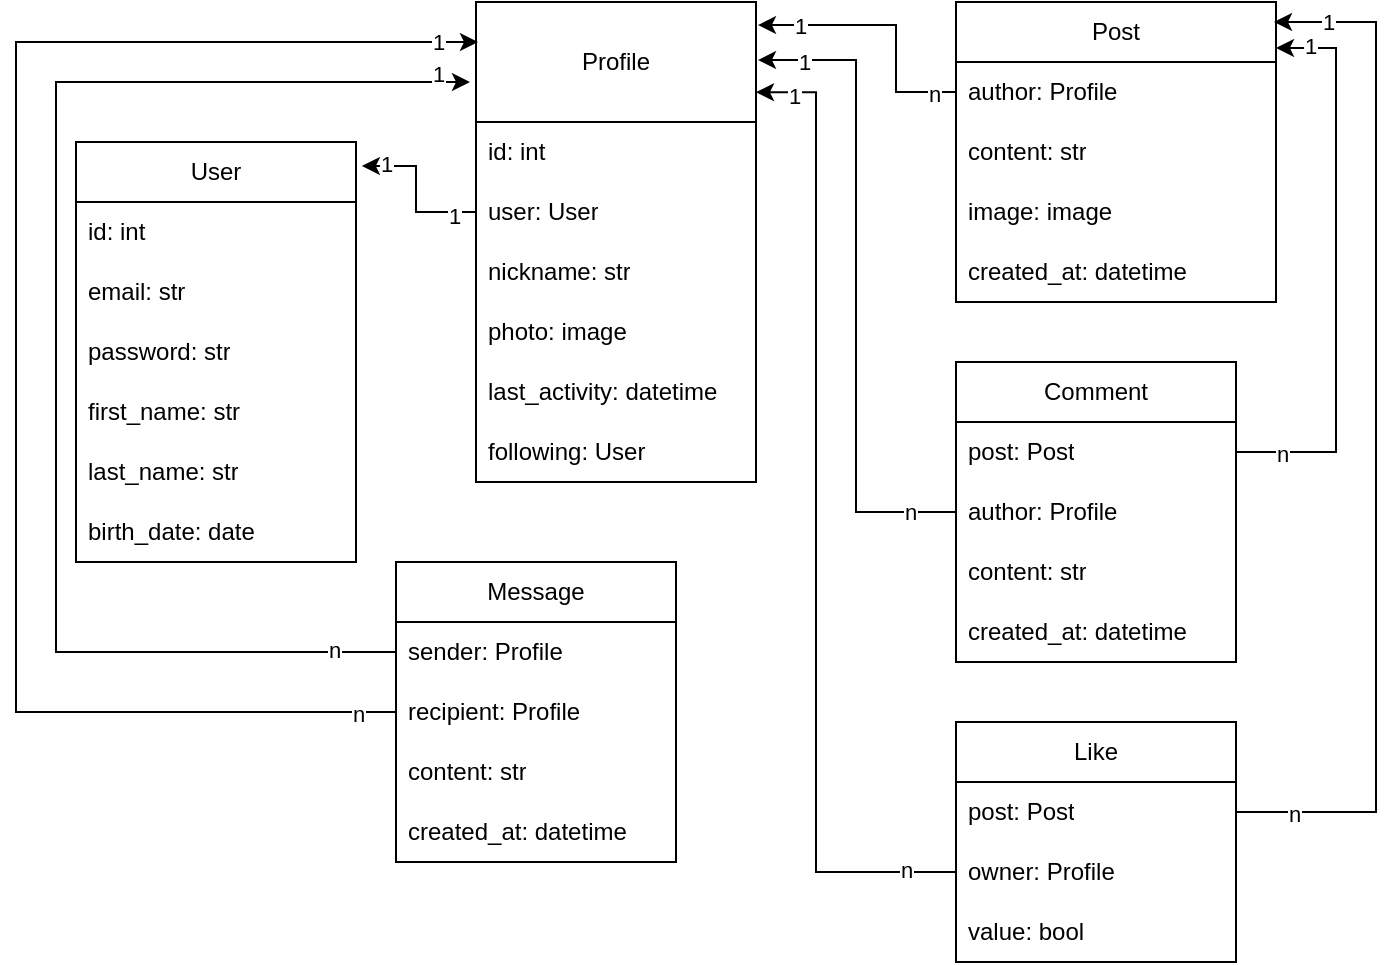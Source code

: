 <mxfile version="24.7.6">
  <diagram name="Сторінка-1" id="qjbeGbhkPQluDLdZ4n-W">
    <mxGraphModel dx="954" dy="606" grid="1" gridSize="10" guides="1" tooltips="1" connect="1" arrows="1" fold="1" page="1" pageScale="1" pageWidth="827" pageHeight="1169" math="0" shadow="0">
      <root>
        <mxCell id="0" />
        <mxCell id="1" parent="0" />
        <mxCell id="wa5i-GCasmKYv-Ap6QYX-1" value="User" style="swimlane;fontStyle=0;childLayout=stackLayout;horizontal=1;startSize=30;horizontalStack=0;resizeParent=1;resizeParentMax=0;resizeLast=0;collapsible=1;marginBottom=0;whiteSpace=wrap;html=1;" vertex="1" parent="1">
          <mxGeometry x="80" y="110" width="140" height="210" as="geometry" />
        </mxCell>
        <mxCell id="wa5i-GCasmKYv-Ap6QYX-2" value="id: int" style="text;strokeColor=none;fillColor=none;align=left;verticalAlign=middle;spacingLeft=4;spacingRight=4;overflow=hidden;points=[[0,0.5],[1,0.5]];portConstraint=eastwest;rotatable=0;whiteSpace=wrap;html=1;" vertex="1" parent="wa5i-GCasmKYv-Ap6QYX-1">
          <mxGeometry y="30" width="140" height="30" as="geometry" />
        </mxCell>
        <mxCell id="wa5i-GCasmKYv-Ap6QYX-3" value="email: str" style="text;strokeColor=none;fillColor=none;align=left;verticalAlign=middle;spacingLeft=4;spacingRight=4;overflow=hidden;points=[[0,0.5],[1,0.5]];portConstraint=eastwest;rotatable=0;whiteSpace=wrap;html=1;" vertex="1" parent="wa5i-GCasmKYv-Ap6QYX-1">
          <mxGeometry y="60" width="140" height="30" as="geometry" />
        </mxCell>
        <mxCell id="wa5i-GCasmKYv-Ap6QYX-4" value="password: str" style="text;strokeColor=none;fillColor=none;align=left;verticalAlign=middle;spacingLeft=4;spacingRight=4;overflow=hidden;points=[[0,0.5],[1,0.5]];portConstraint=eastwest;rotatable=0;whiteSpace=wrap;html=1;" vertex="1" parent="wa5i-GCasmKYv-Ap6QYX-1">
          <mxGeometry y="90" width="140" height="30" as="geometry" />
        </mxCell>
        <mxCell id="wa5i-GCasmKYv-Ap6QYX-5" value="first_name: str" style="text;strokeColor=none;fillColor=none;align=left;verticalAlign=middle;spacingLeft=4;spacingRight=4;overflow=hidden;points=[[0,0.5],[1,0.5]];portConstraint=eastwest;rotatable=0;whiteSpace=wrap;html=1;" vertex="1" parent="wa5i-GCasmKYv-Ap6QYX-1">
          <mxGeometry y="120" width="140" height="30" as="geometry" />
        </mxCell>
        <mxCell id="wa5i-GCasmKYv-Ap6QYX-6" value="last_name: str" style="text;strokeColor=none;fillColor=none;align=left;verticalAlign=middle;spacingLeft=4;spacingRight=4;overflow=hidden;points=[[0,0.5],[1,0.5]];portConstraint=eastwest;rotatable=0;whiteSpace=wrap;html=1;" vertex="1" parent="wa5i-GCasmKYv-Ap6QYX-1">
          <mxGeometry y="150" width="140" height="30" as="geometry" />
        </mxCell>
        <mxCell id="wa5i-GCasmKYv-Ap6QYX-8" value="birth_date: date" style="text;strokeColor=none;fillColor=none;align=left;verticalAlign=middle;spacingLeft=4;spacingRight=4;overflow=hidden;points=[[0,0.5],[1,0.5]];portConstraint=eastwest;rotatable=0;whiteSpace=wrap;html=1;" vertex="1" parent="wa5i-GCasmKYv-Ap6QYX-1">
          <mxGeometry y="180" width="140" height="30" as="geometry" />
        </mxCell>
        <mxCell id="wa5i-GCasmKYv-Ap6QYX-11" value="Post" style="swimlane;fontStyle=0;childLayout=stackLayout;horizontal=1;startSize=30;horizontalStack=0;resizeParent=1;resizeParentMax=0;resizeLast=0;collapsible=1;marginBottom=0;whiteSpace=wrap;html=1;" vertex="1" parent="1">
          <mxGeometry x="520" y="40" width="160" height="150" as="geometry" />
        </mxCell>
        <mxCell id="wa5i-GCasmKYv-Ap6QYX-12" value="author: Profile" style="text;strokeColor=none;fillColor=none;align=left;verticalAlign=middle;spacingLeft=4;spacingRight=4;overflow=hidden;points=[[0,0.5],[1,0.5]];portConstraint=eastwest;rotatable=0;whiteSpace=wrap;html=1;" vertex="1" parent="wa5i-GCasmKYv-Ap6QYX-11">
          <mxGeometry y="30" width="160" height="30" as="geometry" />
        </mxCell>
        <mxCell id="wa5i-GCasmKYv-Ap6QYX-13" value="content: str" style="text;strokeColor=none;fillColor=none;align=left;verticalAlign=middle;spacingLeft=4;spacingRight=4;overflow=hidden;points=[[0,0.5],[1,0.5]];portConstraint=eastwest;rotatable=0;whiteSpace=wrap;html=1;" vertex="1" parent="wa5i-GCasmKYv-Ap6QYX-11">
          <mxGeometry y="60" width="160" height="30" as="geometry" />
        </mxCell>
        <mxCell id="wa5i-GCasmKYv-Ap6QYX-14" value="image: image" style="text;strokeColor=none;fillColor=none;align=left;verticalAlign=middle;spacingLeft=4;spacingRight=4;overflow=hidden;points=[[0,0.5],[1,0.5]];portConstraint=eastwest;rotatable=0;whiteSpace=wrap;html=1;" vertex="1" parent="wa5i-GCasmKYv-Ap6QYX-11">
          <mxGeometry y="90" width="160" height="30" as="geometry" />
        </mxCell>
        <mxCell id="wa5i-GCasmKYv-Ap6QYX-15" value="created_at: datetime" style="text;strokeColor=none;fillColor=none;align=left;verticalAlign=middle;spacingLeft=4;spacingRight=4;overflow=hidden;points=[[0,0.5],[1,0.5]];portConstraint=eastwest;rotatable=0;whiteSpace=wrap;html=1;" vertex="1" parent="wa5i-GCasmKYv-Ap6QYX-11">
          <mxGeometry y="120" width="160" height="30" as="geometry" />
        </mxCell>
        <mxCell id="wa5i-GCasmKYv-Ap6QYX-17" value="Like" style="swimlane;fontStyle=0;childLayout=stackLayout;horizontal=1;startSize=30;horizontalStack=0;resizeParent=1;resizeParentMax=0;resizeLast=0;collapsible=1;marginBottom=0;whiteSpace=wrap;html=1;" vertex="1" parent="1">
          <mxGeometry x="520" y="400" width="140" height="120" as="geometry" />
        </mxCell>
        <mxCell id="wa5i-GCasmKYv-Ap6QYX-19" value="post: Post" style="text;strokeColor=none;fillColor=none;align=left;verticalAlign=middle;spacingLeft=4;spacingRight=4;overflow=hidden;points=[[0,0.5],[1,0.5]];portConstraint=eastwest;rotatable=0;whiteSpace=wrap;html=1;" vertex="1" parent="wa5i-GCasmKYv-Ap6QYX-17">
          <mxGeometry y="30" width="140" height="30" as="geometry" />
        </mxCell>
        <mxCell id="wa5i-GCasmKYv-Ap6QYX-20" value="owner: Profile" style="text;strokeColor=none;fillColor=none;align=left;verticalAlign=middle;spacingLeft=4;spacingRight=4;overflow=hidden;points=[[0,0.5],[1,0.5]];portConstraint=eastwest;rotatable=0;whiteSpace=wrap;html=1;" vertex="1" parent="wa5i-GCasmKYv-Ap6QYX-17">
          <mxGeometry y="60" width="140" height="30" as="geometry" />
        </mxCell>
        <mxCell id="wa5i-GCasmKYv-Ap6QYX-18" value="value: bool" style="text;strokeColor=none;fillColor=none;align=left;verticalAlign=middle;spacingLeft=4;spacingRight=4;overflow=hidden;points=[[0,0.5],[1,0.5]];portConstraint=eastwest;rotatable=0;whiteSpace=wrap;html=1;" vertex="1" parent="wa5i-GCasmKYv-Ap6QYX-17">
          <mxGeometry y="90" width="140" height="30" as="geometry" />
        </mxCell>
        <mxCell id="wa5i-GCasmKYv-Ap6QYX-21" value="Profile" style="swimlane;fontStyle=0;childLayout=stackLayout;horizontal=1;startSize=60;horizontalStack=0;resizeParent=1;resizeParentMax=0;resizeLast=0;collapsible=1;marginBottom=0;whiteSpace=wrap;html=1;" vertex="1" parent="1">
          <mxGeometry x="280" y="40" width="140" height="240" as="geometry" />
        </mxCell>
        <mxCell id="wa5i-GCasmKYv-Ap6QYX-22" value="id: int" style="text;strokeColor=none;fillColor=none;align=left;verticalAlign=middle;spacingLeft=4;spacingRight=4;overflow=hidden;points=[[0,0.5],[1,0.5]];portConstraint=eastwest;rotatable=0;whiteSpace=wrap;html=1;" vertex="1" parent="wa5i-GCasmKYv-Ap6QYX-21">
          <mxGeometry y="60" width="140" height="30" as="geometry" />
        </mxCell>
        <mxCell id="wa5i-GCasmKYv-Ap6QYX-27" value="user: User" style="text;strokeColor=none;fillColor=none;align=left;verticalAlign=middle;spacingLeft=4;spacingRight=4;overflow=hidden;points=[[0,0.5],[1,0.5]];portConstraint=eastwest;rotatable=0;whiteSpace=wrap;html=1;" vertex="1" parent="wa5i-GCasmKYv-Ap6QYX-21">
          <mxGeometry y="90" width="140" height="30" as="geometry" />
        </mxCell>
        <mxCell id="wa5i-GCasmKYv-Ap6QYX-29" value="nickname: str" style="text;strokeColor=none;fillColor=none;align=left;verticalAlign=middle;spacingLeft=4;spacingRight=4;overflow=hidden;points=[[0,0.5],[1,0.5]];portConstraint=eastwest;rotatable=0;whiteSpace=wrap;html=1;" vertex="1" parent="wa5i-GCasmKYv-Ap6QYX-21">
          <mxGeometry y="120" width="140" height="30" as="geometry" />
        </mxCell>
        <mxCell id="wa5i-GCasmKYv-Ap6QYX-30" value="photo: image" style="text;strokeColor=none;fillColor=none;align=left;verticalAlign=middle;spacingLeft=4;spacingRight=4;overflow=hidden;points=[[0,0.5],[1,0.5]];portConstraint=eastwest;rotatable=0;whiteSpace=wrap;html=1;" vertex="1" parent="wa5i-GCasmKYv-Ap6QYX-21">
          <mxGeometry y="150" width="140" height="30" as="geometry" />
        </mxCell>
        <mxCell id="wa5i-GCasmKYv-Ap6QYX-32" value="last_activity: datetime" style="text;strokeColor=none;fillColor=none;align=left;verticalAlign=middle;spacingLeft=4;spacingRight=4;overflow=hidden;points=[[0,0.5],[1,0.5]];portConstraint=eastwest;rotatable=0;whiteSpace=wrap;html=1;" vertex="1" parent="wa5i-GCasmKYv-Ap6QYX-21">
          <mxGeometry y="180" width="140" height="30" as="geometry" />
        </mxCell>
        <mxCell id="wa5i-GCasmKYv-Ap6QYX-33" value="following: User" style="text;strokeColor=none;fillColor=none;align=left;verticalAlign=middle;spacingLeft=4;spacingRight=4;overflow=hidden;points=[[0,0.5],[1,0.5]];portConstraint=eastwest;rotatable=0;whiteSpace=wrap;html=1;" vertex="1" parent="wa5i-GCasmKYv-Ap6QYX-21">
          <mxGeometry y="210" width="140" height="30" as="geometry" />
        </mxCell>
        <mxCell id="wa5i-GCasmKYv-Ap6QYX-34" style="edgeStyle=orthogonalEdgeStyle;rounded=0;orthogonalLoop=1;jettySize=auto;html=1;exitX=0;exitY=0.5;exitDx=0;exitDy=0;entryX=1.021;entryY=0.057;entryDx=0;entryDy=0;entryPerimeter=0;" edge="1" parent="1" source="wa5i-GCasmKYv-Ap6QYX-27" target="wa5i-GCasmKYv-Ap6QYX-1">
          <mxGeometry relative="1" as="geometry" />
        </mxCell>
        <mxCell id="wa5i-GCasmKYv-Ap6QYX-35" value="1" style="edgeLabel;html=1;align=center;verticalAlign=middle;resizable=0;points=[];" vertex="1" connectable="0" parent="wa5i-GCasmKYv-Ap6QYX-34">
          <mxGeometry x="0.707" y="-1" relative="1" as="geometry">
            <mxPoint as="offset" />
          </mxGeometry>
        </mxCell>
        <mxCell id="wa5i-GCasmKYv-Ap6QYX-36" value="1" style="edgeLabel;html=1;align=center;verticalAlign=middle;resizable=0;points=[];" vertex="1" connectable="0" parent="wa5i-GCasmKYv-Ap6QYX-34">
          <mxGeometry x="-0.723" y="2" relative="1" as="geometry">
            <mxPoint as="offset" />
          </mxGeometry>
        </mxCell>
        <mxCell id="wa5i-GCasmKYv-Ap6QYX-38" style="edgeStyle=orthogonalEdgeStyle;rounded=0;orthogonalLoop=1;jettySize=auto;html=1;exitX=0;exitY=0.5;exitDx=0;exitDy=0;entryX=1.007;entryY=0.048;entryDx=0;entryDy=0;entryPerimeter=0;" edge="1" parent="1" source="wa5i-GCasmKYv-Ap6QYX-12" target="wa5i-GCasmKYv-Ap6QYX-21">
          <mxGeometry relative="1" as="geometry">
            <Array as="points">
              <mxPoint x="490" y="85" />
              <mxPoint x="490" y="52" />
            </Array>
          </mxGeometry>
        </mxCell>
        <mxCell id="wa5i-GCasmKYv-Ap6QYX-39" value="n" style="edgeLabel;html=1;align=center;verticalAlign=middle;resizable=0;points=[];" vertex="1" connectable="0" parent="wa5i-GCasmKYv-Ap6QYX-38">
          <mxGeometry x="-0.824" y="1" relative="1" as="geometry">
            <mxPoint as="offset" />
          </mxGeometry>
        </mxCell>
        <mxCell id="wa5i-GCasmKYv-Ap6QYX-40" value="1" style="edgeLabel;html=1;align=center;verticalAlign=middle;resizable=0;points=[];" vertex="1" connectable="0" parent="wa5i-GCasmKYv-Ap6QYX-38">
          <mxGeometry x="0.686" relative="1" as="geometry">
            <mxPoint as="offset" />
          </mxGeometry>
        </mxCell>
        <mxCell id="wa5i-GCasmKYv-Ap6QYX-41" value="Comment" style="swimlane;fontStyle=0;childLayout=stackLayout;horizontal=1;startSize=30;horizontalStack=0;resizeParent=1;resizeParentMax=0;resizeLast=0;collapsible=1;marginBottom=0;whiteSpace=wrap;html=1;" vertex="1" parent="1">
          <mxGeometry x="520" y="220" width="140" height="150" as="geometry" />
        </mxCell>
        <mxCell id="wa5i-GCasmKYv-Ap6QYX-42" value="post: Post" style="text;strokeColor=none;fillColor=none;align=left;verticalAlign=middle;spacingLeft=4;spacingRight=4;overflow=hidden;points=[[0,0.5],[1,0.5]];portConstraint=eastwest;rotatable=0;whiteSpace=wrap;html=1;" vertex="1" parent="wa5i-GCasmKYv-Ap6QYX-41">
          <mxGeometry y="30" width="140" height="30" as="geometry" />
        </mxCell>
        <mxCell id="wa5i-GCasmKYv-Ap6QYX-43" value="author: Profile" style="text;strokeColor=none;fillColor=none;align=left;verticalAlign=middle;spacingLeft=4;spacingRight=4;overflow=hidden;points=[[0,0.5],[1,0.5]];portConstraint=eastwest;rotatable=0;whiteSpace=wrap;html=1;" vertex="1" parent="wa5i-GCasmKYv-Ap6QYX-41">
          <mxGeometry y="60" width="140" height="30" as="geometry" />
        </mxCell>
        <mxCell id="wa5i-GCasmKYv-Ap6QYX-44" value="content: str" style="text;strokeColor=none;fillColor=none;align=left;verticalAlign=middle;spacingLeft=4;spacingRight=4;overflow=hidden;points=[[0,0.5],[1,0.5]];portConstraint=eastwest;rotatable=0;whiteSpace=wrap;html=1;" vertex="1" parent="wa5i-GCasmKYv-Ap6QYX-41">
          <mxGeometry y="90" width="140" height="30" as="geometry" />
        </mxCell>
        <mxCell id="wa5i-GCasmKYv-Ap6QYX-45" value="created_at: datetime" style="text;strokeColor=none;fillColor=none;align=left;verticalAlign=middle;spacingLeft=4;spacingRight=4;overflow=hidden;points=[[0,0.5],[1,0.5]];portConstraint=eastwest;rotatable=0;whiteSpace=wrap;html=1;" vertex="1" parent="wa5i-GCasmKYv-Ap6QYX-41">
          <mxGeometry y="120" width="140" height="30" as="geometry" />
        </mxCell>
        <mxCell id="wa5i-GCasmKYv-Ap6QYX-49" style="edgeStyle=orthogonalEdgeStyle;rounded=0;orthogonalLoop=1;jettySize=auto;html=1;exitX=1;exitY=0.5;exitDx=0;exitDy=0;" edge="1" parent="1" source="wa5i-GCasmKYv-Ap6QYX-19">
          <mxGeometry relative="1" as="geometry">
            <mxPoint x="679" y="50" as="targetPoint" />
            <Array as="points">
              <mxPoint x="730" y="445" />
              <mxPoint x="730" y="50" />
              <mxPoint x="679" y="50" />
            </Array>
          </mxGeometry>
        </mxCell>
        <mxCell id="wa5i-GCasmKYv-Ap6QYX-50" value="n" style="edgeLabel;html=1;align=center;verticalAlign=middle;resizable=0;points=[];" vertex="1" connectable="0" parent="wa5i-GCasmKYv-Ap6QYX-49">
          <mxGeometry x="-0.888" y="-1" relative="1" as="geometry">
            <mxPoint as="offset" />
          </mxGeometry>
        </mxCell>
        <mxCell id="wa5i-GCasmKYv-Ap6QYX-51" value="1" style="edgeLabel;html=1;align=center;verticalAlign=middle;resizable=0;points=[];" vertex="1" connectable="0" parent="wa5i-GCasmKYv-Ap6QYX-49">
          <mxGeometry x="0.895" relative="1" as="geometry">
            <mxPoint as="offset" />
          </mxGeometry>
        </mxCell>
        <mxCell id="wa5i-GCasmKYv-Ap6QYX-52" style="edgeStyle=orthogonalEdgeStyle;rounded=0;orthogonalLoop=1;jettySize=auto;html=1;exitX=1;exitY=0.5;exitDx=0;exitDy=0;entryX=1;entryY=0.153;entryDx=0;entryDy=0;entryPerimeter=0;" edge="1" parent="1" source="wa5i-GCasmKYv-Ap6QYX-42" target="wa5i-GCasmKYv-Ap6QYX-11">
          <mxGeometry relative="1" as="geometry">
            <Array as="points">
              <mxPoint x="710" y="265" />
              <mxPoint x="710" y="63" />
            </Array>
          </mxGeometry>
        </mxCell>
        <mxCell id="wa5i-GCasmKYv-Ap6QYX-53" value="1" style="edgeLabel;html=1;align=center;verticalAlign=middle;resizable=0;points=[];" vertex="1" connectable="0" parent="wa5i-GCasmKYv-Ap6QYX-52">
          <mxGeometry x="0.879" y="-1" relative="1" as="geometry">
            <mxPoint as="offset" />
          </mxGeometry>
        </mxCell>
        <mxCell id="wa5i-GCasmKYv-Ap6QYX-54" value="n" style="edgeLabel;html=1;align=center;verticalAlign=middle;resizable=0;points=[];" vertex="1" connectable="0" parent="wa5i-GCasmKYv-Ap6QYX-52">
          <mxGeometry x="-0.837" y="-1" relative="1" as="geometry">
            <mxPoint as="offset" />
          </mxGeometry>
        </mxCell>
        <mxCell id="wa5i-GCasmKYv-Ap6QYX-56" style="edgeStyle=orthogonalEdgeStyle;rounded=0;orthogonalLoop=1;jettySize=auto;html=1;exitX=0;exitY=0.5;exitDx=0;exitDy=0;entryX=1.007;entryY=0.121;entryDx=0;entryDy=0;entryPerimeter=0;" edge="1" parent="1" source="wa5i-GCasmKYv-Ap6QYX-43" target="wa5i-GCasmKYv-Ap6QYX-21">
          <mxGeometry relative="1" as="geometry">
            <mxPoint x="422" y="70" as="targetPoint" />
            <Array as="points">
              <mxPoint x="470" y="295" />
              <mxPoint x="470" y="69" />
            </Array>
          </mxGeometry>
        </mxCell>
        <mxCell id="wa5i-GCasmKYv-Ap6QYX-57" value="n" style="edgeLabel;html=1;align=center;verticalAlign=middle;resizable=0;points=[];" vertex="1" connectable="0" parent="wa5i-GCasmKYv-Ap6QYX-56">
          <mxGeometry x="-0.859" relative="1" as="geometry">
            <mxPoint as="offset" />
          </mxGeometry>
        </mxCell>
        <mxCell id="wa5i-GCasmKYv-Ap6QYX-58" value="1" style="edgeLabel;html=1;align=center;verticalAlign=middle;resizable=0;points=[];" vertex="1" connectable="0" parent="wa5i-GCasmKYv-Ap6QYX-56">
          <mxGeometry x="0.858" y="1" relative="1" as="geometry">
            <mxPoint as="offset" />
          </mxGeometry>
        </mxCell>
        <mxCell id="wa5i-GCasmKYv-Ap6QYX-60" style="edgeStyle=orthogonalEdgeStyle;rounded=0;orthogonalLoop=1;jettySize=auto;html=1;exitX=0;exitY=0.5;exitDx=0;exitDy=0;entryX=1;entryY=0.188;entryDx=0;entryDy=0;entryPerimeter=0;" edge="1" parent="1" source="wa5i-GCasmKYv-Ap6QYX-20" target="wa5i-GCasmKYv-Ap6QYX-21">
          <mxGeometry relative="1" as="geometry">
            <Array as="points">
              <mxPoint x="450" y="475" />
              <mxPoint x="450" y="85" />
            </Array>
          </mxGeometry>
        </mxCell>
        <mxCell id="wa5i-GCasmKYv-Ap6QYX-61" value="1" style="edgeLabel;html=1;align=center;verticalAlign=middle;resizable=0;points=[];" vertex="1" connectable="0" parent="wa5i-GCasmKYv-Ap6QYX-60">
          <mxGeometry x="0.922" y="2" relative="1" as="geometry">
            <mxPoint as="offset" />
          </mxGeometry>
        </mxCell>
        <mxCell id="wa5i-GCasmKYv-Ap6QYX-62" value="n" style="edgeLabel;html=1;align=center;verticalAlign=middle;resizable=0;points=[];" vertex="1" connectable="0" parent="wa5i-GCasmKYv-Ap6QYX-60">
          <mxGeometry x="-0.898" y="-1" relative="1" as="geometry">
            <mxPoint as="offset" />
          </mxGeometry>
        </mxCell>
        <mxCell id="wa5i-GCasmKYv-Ap6QYX-63" value="Message" style="swimlane;fontStyle=0;childLayout=stackLayout;horizontal=1;startSize=30;horizontalStack=0;resizeParent=1;resizeParentMax=0;resizeLast=0;collapsible=1;marginBottom=0;whiteSpace=wrap;html=1;" vertex="1" parent="1">
          <mxGeometry x="240" y="320" width="140" height="150" as="geometry" />
        </mxCell>
        <mxCell id="wa5i-GCasmKYv-Ap6QYX-64" value="sender: Profile" style="text;strokeColor=none;fillColor=none;align=left;verticalAlign=middle;spacingLeft=4;spacingRight=4;overflow=hidden;points=[[0,0.5],[1,0.5]];portConstraint=eastwest;rotatable=0;whiteSpace=wrap;html=1;" vertex="1" parent="wa5i-GCasmKYv-Ap6QYX-63">
          <mxGeometry y="30" width="140" height="30" as="geometry" />
        </mxCell>
        <mxCell id="wa5i-GCasmKYv-Ap6QYX-65" value="recipient: Profile" style="text;strokeColor=none;fillColor=none;align=left;verticalAlign=middle;spacingLeft=4;spacingRight=4;overflow=hidden;points=[[0,0.5],[1,0.5]];portConstraint=eastwest;rotatable=0;whiteSpace=wrap;html=1;" vertex="1" parent="wa5i-GCasmKYv-Ap6QYX-63">
          <mxGeometry y="60" width="140" height="30" as="geometry" />
        </mxCell>
        <mxCell id="wa5i-GCasmKYv-Ap6QYX-66" value="content: str" style="text;strokeColor=none;fillColor=none;align=left;verticalAlign=middle;spacingLeft=4;spacingRight=4;overflow=hidden;points=[[0,0.5],[1,0.5]];portConstraint=eastwest;rotatable=0;whiteSpace=wrap;html=1;" vertex="1" parent="wa5i-GCasmKYv-Ap6QYX-63">
          <mxGeometry y="90" width="140" height="30" as="geometry" />
        </mxCell>
        <mxCell id="wa5i-GCasmKYv-Ap6QYX-67" value="created_at: datetime" style="text;strokeColor=none;fillColor=none;align=left;verticalAlign=middle;spacingLeft=4;spacingRight=4;overflow=hidden;points=[[0,0.5],[1,0.5]];portConstraint=eastwest;rotatable=0;whiteSpace=wrap;html=1;" vertex="1" parent="wa5i-GCasmKYv-Ap6QYX-63">
          <mxGeometry y="120" width="140" height="30" as="geometry" />
        </mxCell>
        <mxCell id="wa5i-GCasmKYv-Ap6QYX-68" style="edgeStyle=orthogonalEdgeStyle;rounded=0;orthogonalLoop=1;jettySize=auto;html=1;exitX=0;exitY=0.5;exitDx=0;exitDy=0;" edge="1" parent="1" source="wa5i-GCasmKYv-Ap6QYX-64">
          <mxGeometry relative="1" as="geometry">
            <mxPoint x="277" y="80" as="targetPoint" />
            <Array as="points">
              <mxPoint x="70" y="365" />
              <mxPoint x="70" y="80" />
            </Array>
          </mxGeometry>
        </mxCell>
        <mxCell id="wa5i-GCasmKYv-Ap6QYX-71" value="1" style="edgeLabel;html=1;align=center;verticalAlign=middle;resizable=0;points=[];" vertex="1" connectable="0" parent="wa5i-GCasmKYv-Ap6QYX-68">
          <mxGeometry x="0.952" y="4" relative="1" as="geometry">
            <mxPoint as="offset" />
          </mxGeometry>
        </mxCell>
        <mxCell id="wa5i-GCasmKYv-Ap6QYX-72" value="n" style="edgeLabel;html=1;align=center;verticalAlign=middle;resizable=0;points=[];" vertex="1" connectable="0" parent="wa5i-GCasmKYv-Ap6QYX-68">
          <mxGeometry x="-0.906" y="-1" relative="1" as="geometry">
            <mxPoint as="offset" />
          </mxGeometry>
        </mxCell>
        <mxCell id="wa5i-GCasmKYv-Ap6QYX-69" style="edgeStyle=orthogonalEdgeStyle;rounded=0;orthogonalLoop=1;jettySize=auto;html=1;exitX=0;exitY=0.5;exitDx=0;exitDy=0;" edge="1" parent="1" source="wa5i-GCasmKYv-Ap6QYX-65">
          <mxGeometry relative="1" as="geometry">
            <mxPoint x="281" y="60" as="targetPoint" />
            <Array as="points">
              <mxPoint x="50" y="395" />
              <mxPoint x="50" y="60" />
              <mxPoint x="281" y="60" />
            </Array>
          </mxGeometry>
        </mxCell>
        <mxCell id="wa5i-GCasmKYv-Ap6QYX-70" value="1" style="edgeLabel;html=1;align=center;verticalAlign=middle;resizable=0;points=[];" vertex="1" connectable="0" parent="wa5i-GCasmKYv-Ap6QYX-69">
          <mxGeometry x="0.947" relative="1" as="geometry">
            <mxPoint as="offset" />
          </mxGeometry>
        </mxCell>
        <mxCell id="wa5i-GCasmKYv-Ap6QYX-73" value="n" style="edgeLabel;html=1;align=center;verticalAlign=middle;resizable=0;points=[];" vertex="1" connectable="0" parent="wa5i-GCasmKYv-Ap6QYX-69">
          <mxGeometry x="-0.95" y="1" relative="1" as="geometry">
            <mxPoint as="offset" />
          </mxGeometry>
        </mxCell>
      </root>
    </mxGraphModel>
  </diagram>
</mxfile>
